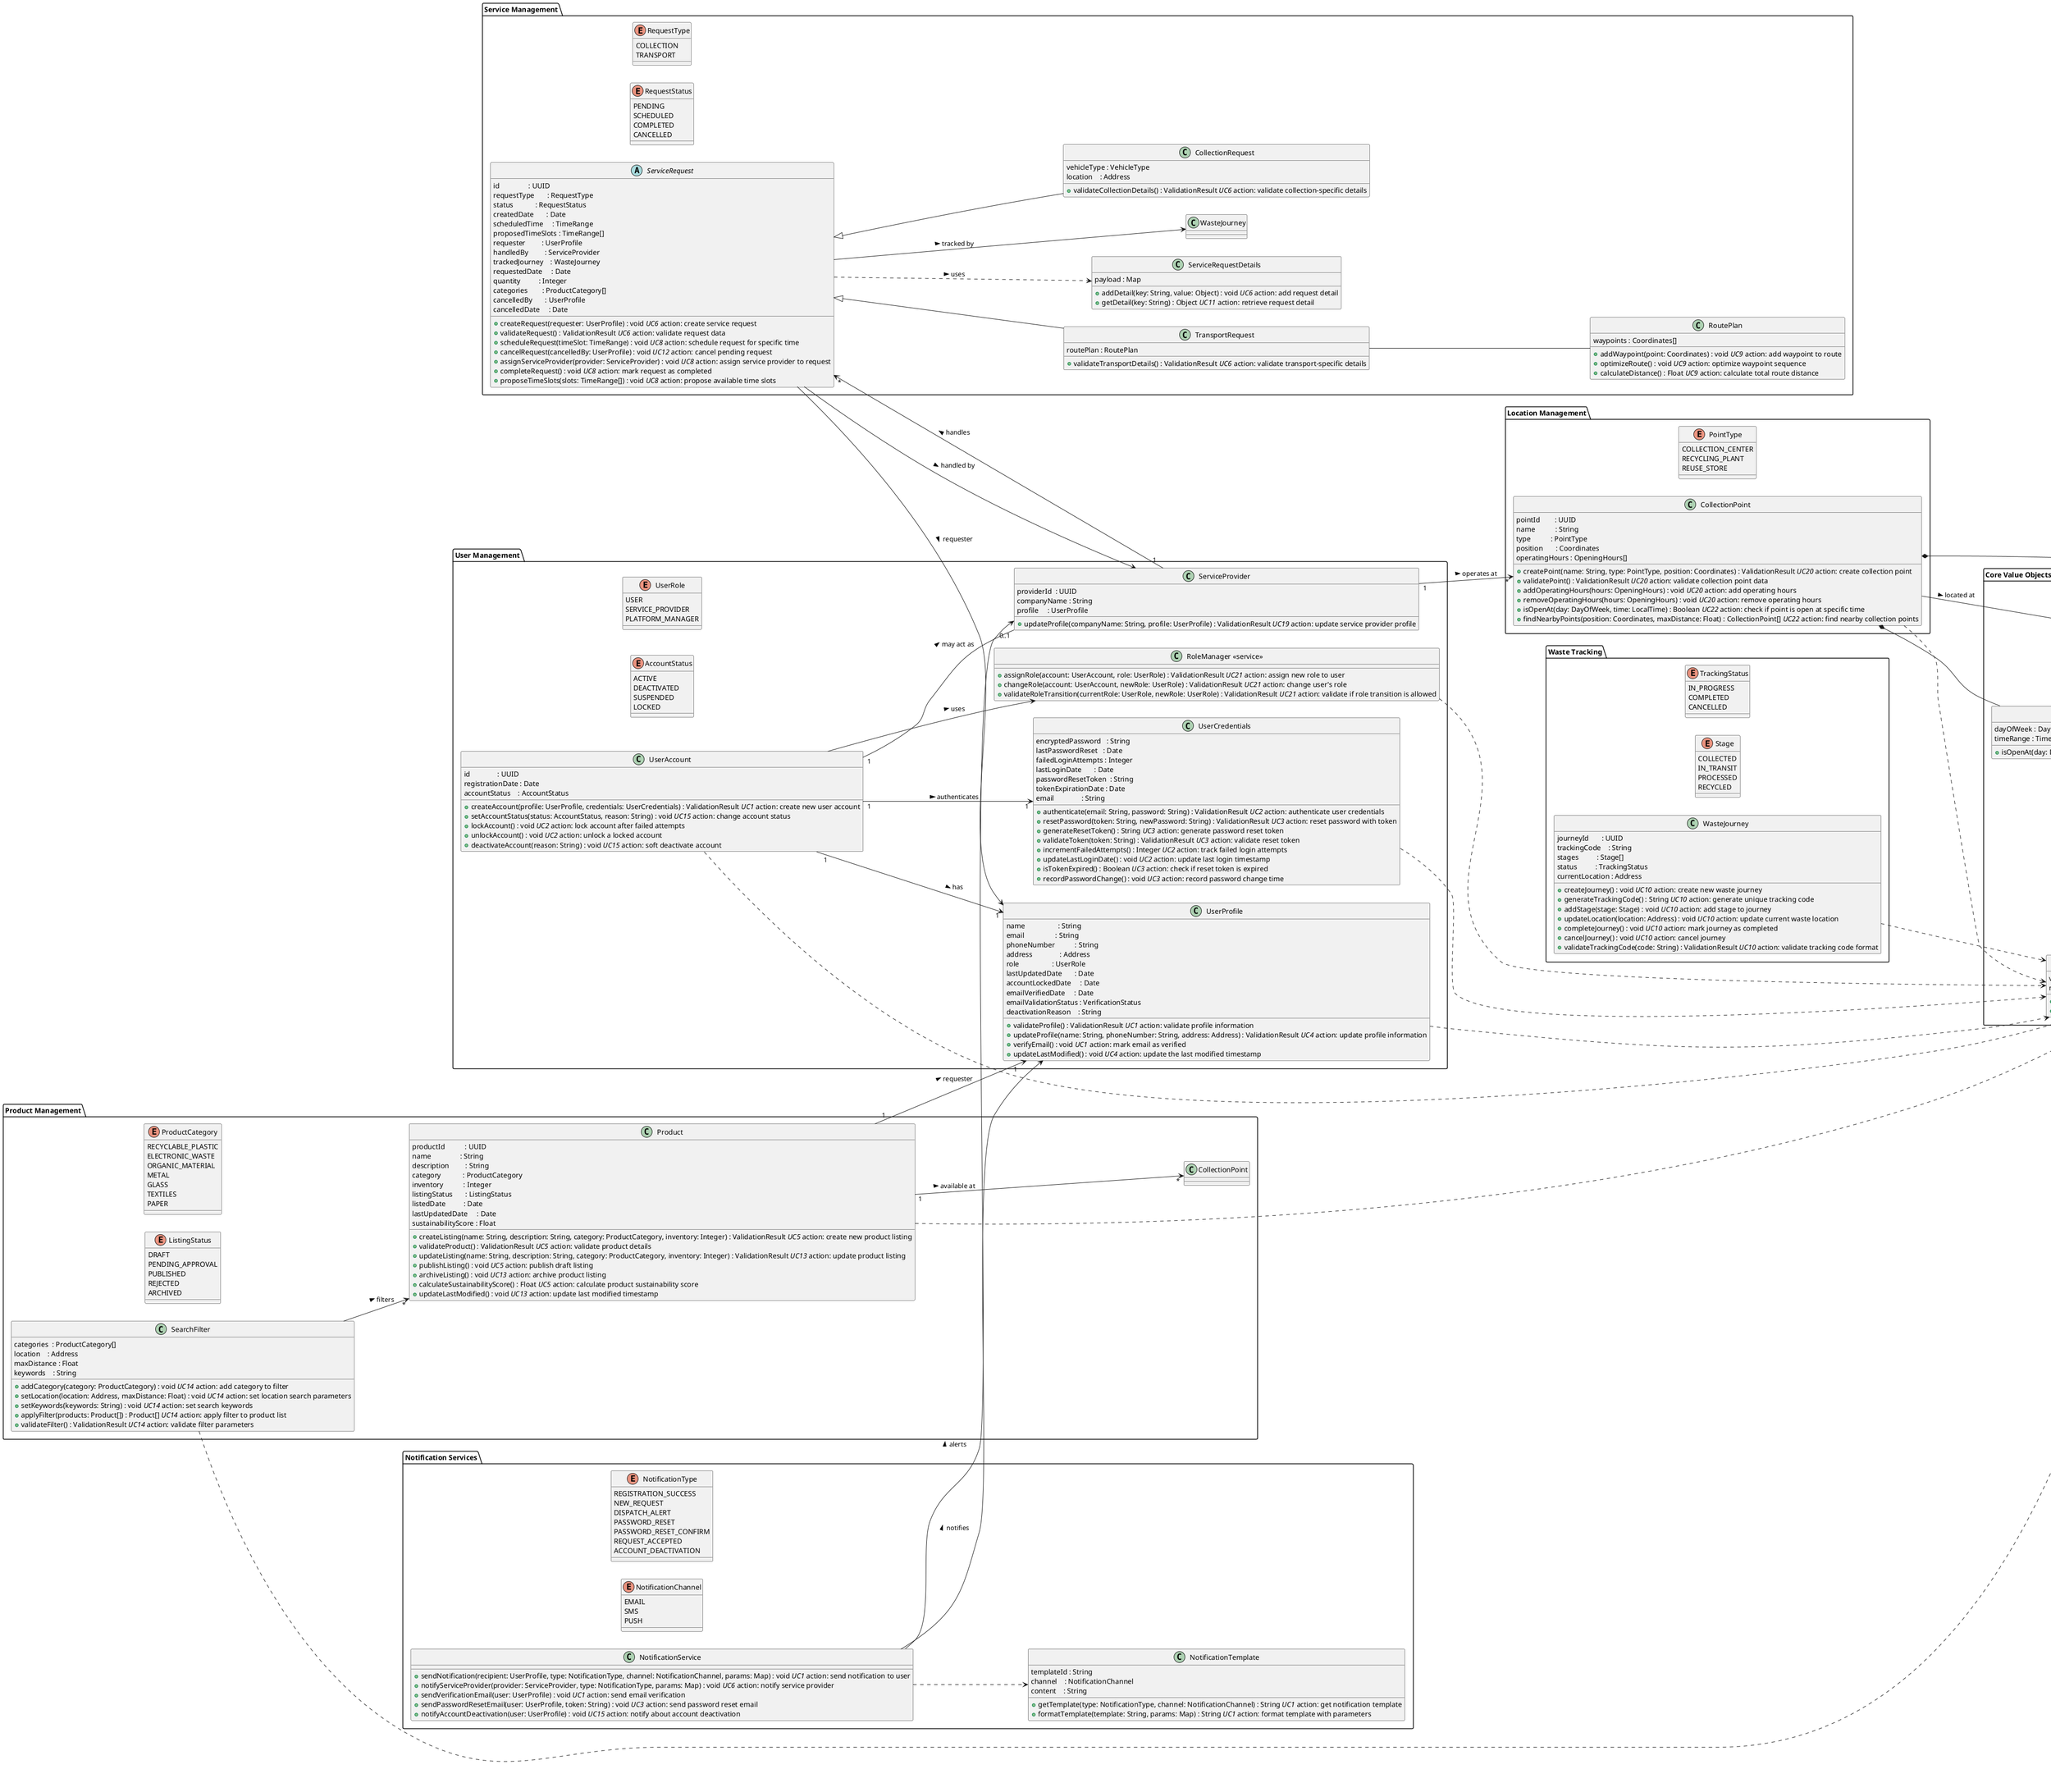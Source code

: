 @startuml
left to right direction
' ──────────────────────────────────────────────
'  CORE VALUE OBJECTS
' ──────────────────────────────────────────────
package "Core Value Objects" {
enum VerificationStatus {
VERIFIED
UNVERIFIED
}
enum VehicleType {
TRUCK
VAN
CARGO_BIKE
BICYCLE
MOTORCYCLE
COMPACTOR
ELECTRIC_VAN
CARGO_VAN
}
enum DayOfWeek {
MON
TUE
WED
THU
FRI
SAT
SUN
}
class ValidationResult {
valid    : Boolean
messages : String[]
+addMessage(message: String) : void //UC1 //action: add validation message
+isValid() : Boolean //UC1 //action: check if validation passed
}
class Coordinates {
latitude  : Float
longitude : Float
+calculateDistance(other: Coordinates) : Float //UC14 //action: calculate distance between coordinates
}
class Address {
street           : String
city             : String
zipCode          : String
country          : String
position         : Coordinates
validationStatus : VerificationStatus
+validate() : ValidationResult //UC1 //action: validate address format
+verify() : void //UC1 //action: mark address as verified
}
class TimeRange {
start : LocalTime
end   : LocalTime
+overlaps(other: TimeRange) : Boolean //UC19 //action: check time ranges for overlap
+isWithin(other: TimeRange) : Boolean //UC8 //action: check if time range is within another
}
class OpeningHours {
dayOfWeek : DayOfWeek
timeRange : TimeRange
+isOpenAt(day: DayOfWeek, time: LocalTime) : Boolean //UC20 //action: check if facility is open at specific time
}
Address *-- Coordinates
OpeningHours -- TimeRange
}
' ──────────────────────────────────────────────
'  USER MANAGEMENT
' ──────────────────────────────────────────────
package "User Management" {
enum UserRole {
USER
SERVICE_PROVIDER
PLATFORM_MANAGER
}
enum AccountStatus {
ACTIVE
DEACTIVATED
SUSPENDED
LOCKED
}
class UserAccount {
id               : UUID
registrationDate : Date
accountStatus    : AccountStatus
+createAccount(profile: UserProfile, credentials: UserCredentials) : ValidationResult //UC1 //action: create new user account
+setAccountStatus(status: AccountStatus, reason: String) : void //UC15 //action: change account status
+lockAccount() : void //UC2 //action: lock account after failed attempts
+unlockAccount() : void //UC2 //action: unlock a locked account
+deactivateAccount(reason: String) : void //UC15 //action: soft deactivate account
}
class UserProfile {
name                  : String
email                 : String
phoneNumber           : String
address               : Address
role                  : UserRole
lastUpdatedDate       : Date
accountLockedDate     : Date
emailVerifiedDate     : Date
emailValidationStatus : VerificationStatus
deactivationReason    : String
+validateProfile() : ValidationResult //UC1 //action: validate profile information
+updateProfile(name: String, phoneNumber: String, address: Address) : ValidationResult //UC4 //action: update profile information
+verifyEmail() : void //UC1 //action: mark email as verified
+updateLastModified() : void //UC4 //action: update the last modified timestamp
}
class UserCredentials {
encryptedPassword   : String
lastPasswordReset   : Date
failedLoginAttempts : Integer
lastLoginDate       : Date
passwordResetToken  : String
tokenExpirationDate : Date
email               : String
+authenticate(email: String, password: String) : ValidationResult //UC2 //action: authenticate user credentials
+resetPassword(token: String, newPassword: String) : ValidationResult //UC3 //action: reset password with token
+generateResetToken() : String //UC3 //action: generate password reset token
+validateToken(token: String) : ValidationResult //UC3 //action: validate reset token
+incrementFailedAttempts() : Integer //UC2 //action: track failed login attempts
+updateLastLoginDate() : void //UC2 //action: update last login timestamp
+isTokenExpired() : Boolean //UC3 //action: check if reset token is expired
+recordPasswordChange() : void //UC3 //action: record password change time
}
class ServiceProvider {
providerId  : UUID
companyName : String
profile     : UserProfile
+updateProfile(companyName: String, profile: UserProfile) : ValidationResult //UC19 //action: update service provider profile
}
class "RoleManager <<service>>" as RoleManager {
+assignRole(account: UserAccount, role: UserRole) : ValidationResult //UC21 //action: assign new role to user
+changeRole(account: UserAccount, newRole: UserRole) : ValidationResult //UC21 //action: change user's role
+validateRoleTransition(currentRole: UserRole, newRole: UserRole) : ValidationResult //UC21 //action: validate if role transition is allowed
}
UserAccount ..> ValidationResult
UserProfile ..> ValidationResult
UserCredentials ..> ValidationResult
RoleManager ..> ValidationResult
UserAccount "1" --> "1" UserProfile : has >
UserAccount "1" --> "1" UserCredentials : authenticates >
UserAccount --> RoleManager : uses >
UserAccount "1" -- "0..1" ServiceProvider : may act as >
}
' ──────────────────────────────────────────────
'  SERVICE MANAGEMENT
' ──────────────────────────────────────────────
package "Service Management" {
enum RequestType {
COLLECTION
TRANSPORT
}
enum RequestStatus {
PENDING
SCHEDULED
COMPLETED
CANCELLED
}
abstract class ServiceRequest {
id                : UUID
requestType       : RequestType
status            : RequestStatus
createdDate       : Date
scheduledTime     : TimeRange
proposedTimeSlots : TimeRange[]
requester         : UserProfile
handledBy         : ServiceProvider
trackedJourney    : WasteJourney
requestedDate     : Date
quantity          : Integer
categories        : ProductCategory[]
cancelledBy       : UserProfile
cancelledDate     : Date
+createRequest(requester: UserProfile) : void //UC6 //action: create service request
+validateRequest() : ValidationResult //UC6 //action: validate request data
+scheduleRequest(timeSlot: TimeRange) : void //UC8 //action: schedule request for specific time
+cancelRequest(cancelledBy: UserProfile) : void //UC12 //action: cancel pending request
+assignServiceProvider(provider: ServiceProvider) : void //UC8 //action: assign service provider to request
+completeRequest() : void //UC8 //action: mark request as completed
+proposeTimeSlots(slots: TimeRange[]) : void //UC8 //action: propose available time slots
}
class CollectionRequest extends ServiceRequest {
vehicleType : VehicleType
location    : Address
+validateCollectionDetails() : ValidationResult //UC6 //action: validate collection-specific details
}
class TransportRequest extends ServiceRequest {
routePlan : RoutePlan
+validateTransportDetails() : ValidationResult //UC6 //action: validate transport-specific details
}
class ServiceRequestDetails {
payload : Map
+addDetail(key: String, value: Object) : void //UC6 //action: add request detail
+getDetail(key: String) : Object //UC11 //action: retrieve request detail
}
ServiceRequest ..> ServiceRequestDetails : uses >
class RoutePlan {
waypoints : Coordinates[]
+addWaypoint(point: Coordinates) : void //UC9 //action: add waypoint to route
+optimizeRoute() : void //UC9 //action: optimize waypoint sequence
+calculateDistance() : Float //UC9 //action: calculate total route distance
}
ServiceProvider "1" --> "*" ServiceRequest : handles >
TransportRequest -- RoutePlan
ServiceRequest --> WasteJourney : tracked by >
ServiceRequest --> UserProfile : requester >
ServiceRequest --> ServiceProvider : handled by >
}
' ──────────────────────────────────────────────
'  WASTE TRACKING
' ──────────────────────────────────────────────
package "Waste Tracking" {
enum TrackingStatus {
IN_PROGRESS
COMPLETED
CANCELLED
}
enum Stage {
COLLECTED
IN_TRANSIT
PROCESSED
RECYCLED
}
class WasteJourney {
journeyId       : UUID
trackingCode    : String
stages          : Stage[]
status          : TrackingStatus
currentLocation : Address
+createJourney() : void //UC10 //action: create new waste journey
+generateTrackingCode() : String //UC10 //action: generate unique tracking code
+addStage(stage: Stage) : void //UC10 //action: add stage to journey
+updateLocation(location: Address) : void //UC10 //action: update current waste location
+completeJourney() : void //UC10 //action: mark journey as completed
+cancelJourney() : void //UC10 //action: cancel journey
+validateTrackingCode(code: String) : ValidationResult //UC10 //action: validate tracking code format
}
WasteJourney ..> ValidationResult
}
' ──────────────────────────────────────────────
'  PRODUCT MANAGEMENT
' ──────────────────────────────────────────────
package "Product Management" {
enum ProductCategory {
RECYCLABLE_PLASTIC
ELECTRONIC_WASTE
ORGANIC_MATERIAL
METAL
GLASS
TEXTILES
PAPER
}
enum ListingStatus {
DRAFT
PENDING_APPROVAL
PUBLISHED
REJECTED
ARCHIVED
}
class Product {
productId           : UUID
name                : String
description         : String
category            : ProductCategory
inventory           : Integer
listingStatus       : ListingStatus
listedDate          : Date
lastUpdatedDate     : Date
sustainabilityScore : Float
+createListing(name: String, description: String, category: ProductCategory, inventory: Integer) : ValidationResult //UC5 //action: create new product listing
+validateProduct() : ValidationResult //UC5 //action: validate product details
+updateListing(name: String, description: String, category: ProductCategory, inventory: Integer) : ValidationResult //UC13 //action: update product listing
+publishListing() : void //UC5 //action: publish draft listing
+archiveListing() : void //UC13 //action: archive product listing
+calculateSustainabilityScore() : Float //UC5 //action: calculate product sustainability score
+updateLastModified() : void //UC13 //action: update last modified timestamp
}
class SearchFilter {
categories  : ProductCategory[]
location    : Address
maxDistance : Float
keywords    : String
+addCategory(category: ProductCategory) : void //UC14 //action: add category to filter
+setLocation(location: Address, maxDistance: Float) : void //UC14 //action: set location search parameters
+setKeywords(keywords: String) : void //UC14 //action: set search keywords
+applyFilter(products: Product[]) : Product[] //UC14 //action: apply filter to product list
+validateFilter() : ValidationResult //UC14 //action: validate filter parameters
}
Product ..> ValidationResult
SearchFilter ..> ValidationResult
Product "1" --> "*" CollectionPoint : available at >
Product "1" --> "1" UserProfile      : requester >
SearchFilter --> "*" Product            : filters >
}
' ──────────────────────────────────────────────
'  LOCATION MANAGEMENT
' ──────────────────────────────────────────────
package "Location Management" {
enum PointType {
COLLECTION_CENTER
RECYCLING_PLANT
REUSE_STORE
}
class CollectionPoint {
pointId        : UUID
name           : String
type           : PointType
position       : Coordinates
operatingHours : OpeningHours[]
+createPoint(name: String, type: PointType, position: Coordinates) : ValidationResult //UC20 //action: create collection point
+validatePoint() : ValidationResult //UC20 //action: validate collection point data
+addOperatingHours(hours: OpeningHours) : void //UC20 //action: add operating hours
+removeOperatingHours(hours: OpeningHours) : void //UC20 //action: remove operating hours
+isOpenAt(day: DayOfWeek, time: LocalTime) : Boolean //UC22 //action: check if point is open at specific time
+findNearbyPoints(position: Coordinates, maxDistance: Float) : CollectionPoint[] //UC22 //action: find nearby collection points
}
CollectionPoint ..> ValidationResult
CollectionPoint *-- Coordinates
CollectionPoint *-- OpeningHours
CollectionPoint -- Address : located at >
ServiceProvider "1" --> "*" CollectionPoint : operates at >
}
' ──────────────────────────────────────────────
'  NOTIFICATION SERVICES
' ──────────────────────────────────────────────
package "Notification Services" {
enum NotificationType {
REGISTRATION_SUCCESS
NEW_REQUEST
DISPATCH_ALERT
PASSWORD_RESET
PASSWORD_RESET_CONFIRM
REQUEST_ACCEPTED
ACCOUNT_DEACTIVATION
}
enum NotificationChannel{
EMAIL
SMS
PUSH
}
class NotificationTemplate {
templateId : String
channel    : NotificationChannel
content    : String
+getTemplate(type: NotificationType, channel: NotificationChannel) : String //UC1 //action: get notification template
+formatTemplate(template: String, params: Map) : String //UC1 //action: format template with parameters
}
class NotificationService {
+sendNotification(recipient: UserProfile, type: NotificationType, channel: NotificationChannel, params: Map) : void //UC1 //action: send notification to user
+notifyServiceProvider(provider: ServiceProvider, type: NotificationType, params: Map) : void //UC6 //action: notify service provider
+sendVerificationEmail(user: UserProfile) : void //UC1 //action: send email verification
+sendPasswordResetEmail(user: UserProfile, token: String) : void //UC3 //action: send password reset email
+notifyAccountDeactivation(user: UserProfile) : void //UC15 //action: notify about account deactivation
}
NotificationService ..> NotificationTemplate
NotificationService --> UserProfile     : notifies >
NotificationService --> ServiceProvider : alerts >
}
@enduml